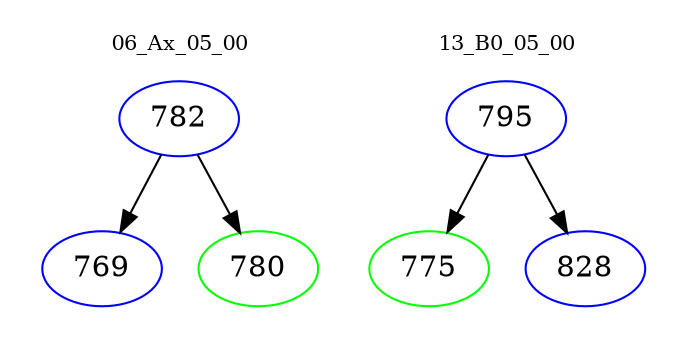 digraph{
subgraph cluster_0 {
color = white
label = "06_Ax_05_00";
fontsize=10;
T0_782 [label="782", color="blue"]
T0_782 -> T0_769 [color="black"]
T0_769 [label="769", color="blue"]
T0_782 -> T0_780 [color="black"]
T0_780 [label="780", color="green"]
}
subgraph cluster_1 {
color = white
label = "13_B0_05_00";
fontsize=10;
T1_795 [label="795", color="blue"]
T1_795 -> T1_775 [color="black"]
T1_775 [label="775", color="green"]
T1_795 -> T1_828 [color="black"]
T1_828 [label="828", color="blue"]
}
}
